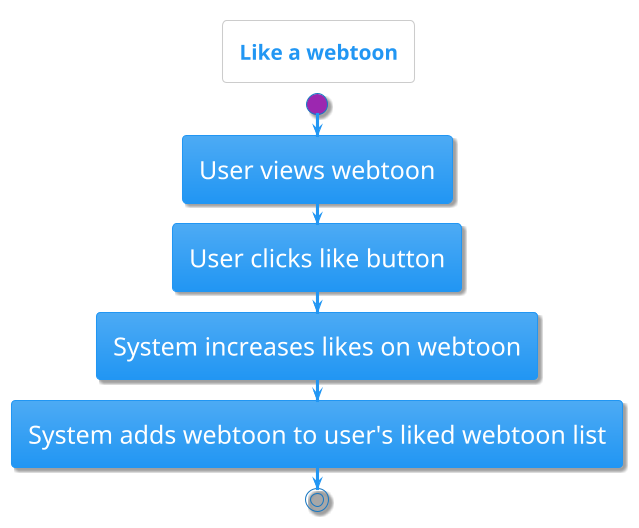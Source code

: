 @startuml
!theme materia
title Like a webtoon
skinparam defaultFontSize 24

start
:User views webtoon;
:User clicks like button;
:System increases likes on webtoon;
:System adds webtoon to user's liked webtoon list;
stop
@enduml